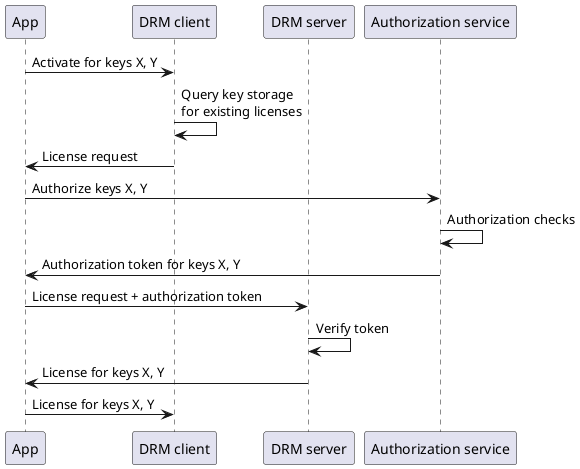 @startuml

participant App
participant "DRM client" as Client
participant "DRM server" as Server
participant "Authorization service" as Authz

App -> Client: Activate for keys X, Y
Client -> Client: Query key storage\nfor existing licenses
Client -> App: License request

App -> Authz: Authorize keys X, Y
Authz -> Authz: Authorization checks
Authz -> App: Authorization token for keys X, Y

App -> Server: License request + authorization token
Server -> Server: Verify token
Server -> App: License for keys X, Y

App -> Client: License for keys X, Y

@enduml